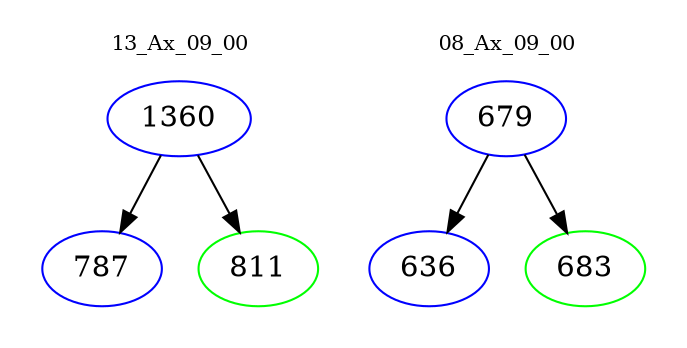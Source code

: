 digraph{
subgraph cluster_0 {
color = white
label = "13_Ax_09_00";
fontsize=10;
T0_1360 [label="1360", color="blue"]
T0_1360 -> T0_787 [color="black"]
T0_787 [label="787", color="blue"]
T0_1360 -> T0_811 [color="black"]
T0_811 [label="811", color="green"]
}
subgraph cluster_1 {
color = white
label = "08_Ax_09_00";
fontsize=10;
T1_679 [label="679", color="blue"]
T1_679 -> T1_636 [color="black"]
T1_636 [label="636", color="blue"]
T1_679 -> T1_683 [color="black"]
T1_683 [label="683", color="green"]
}
}
